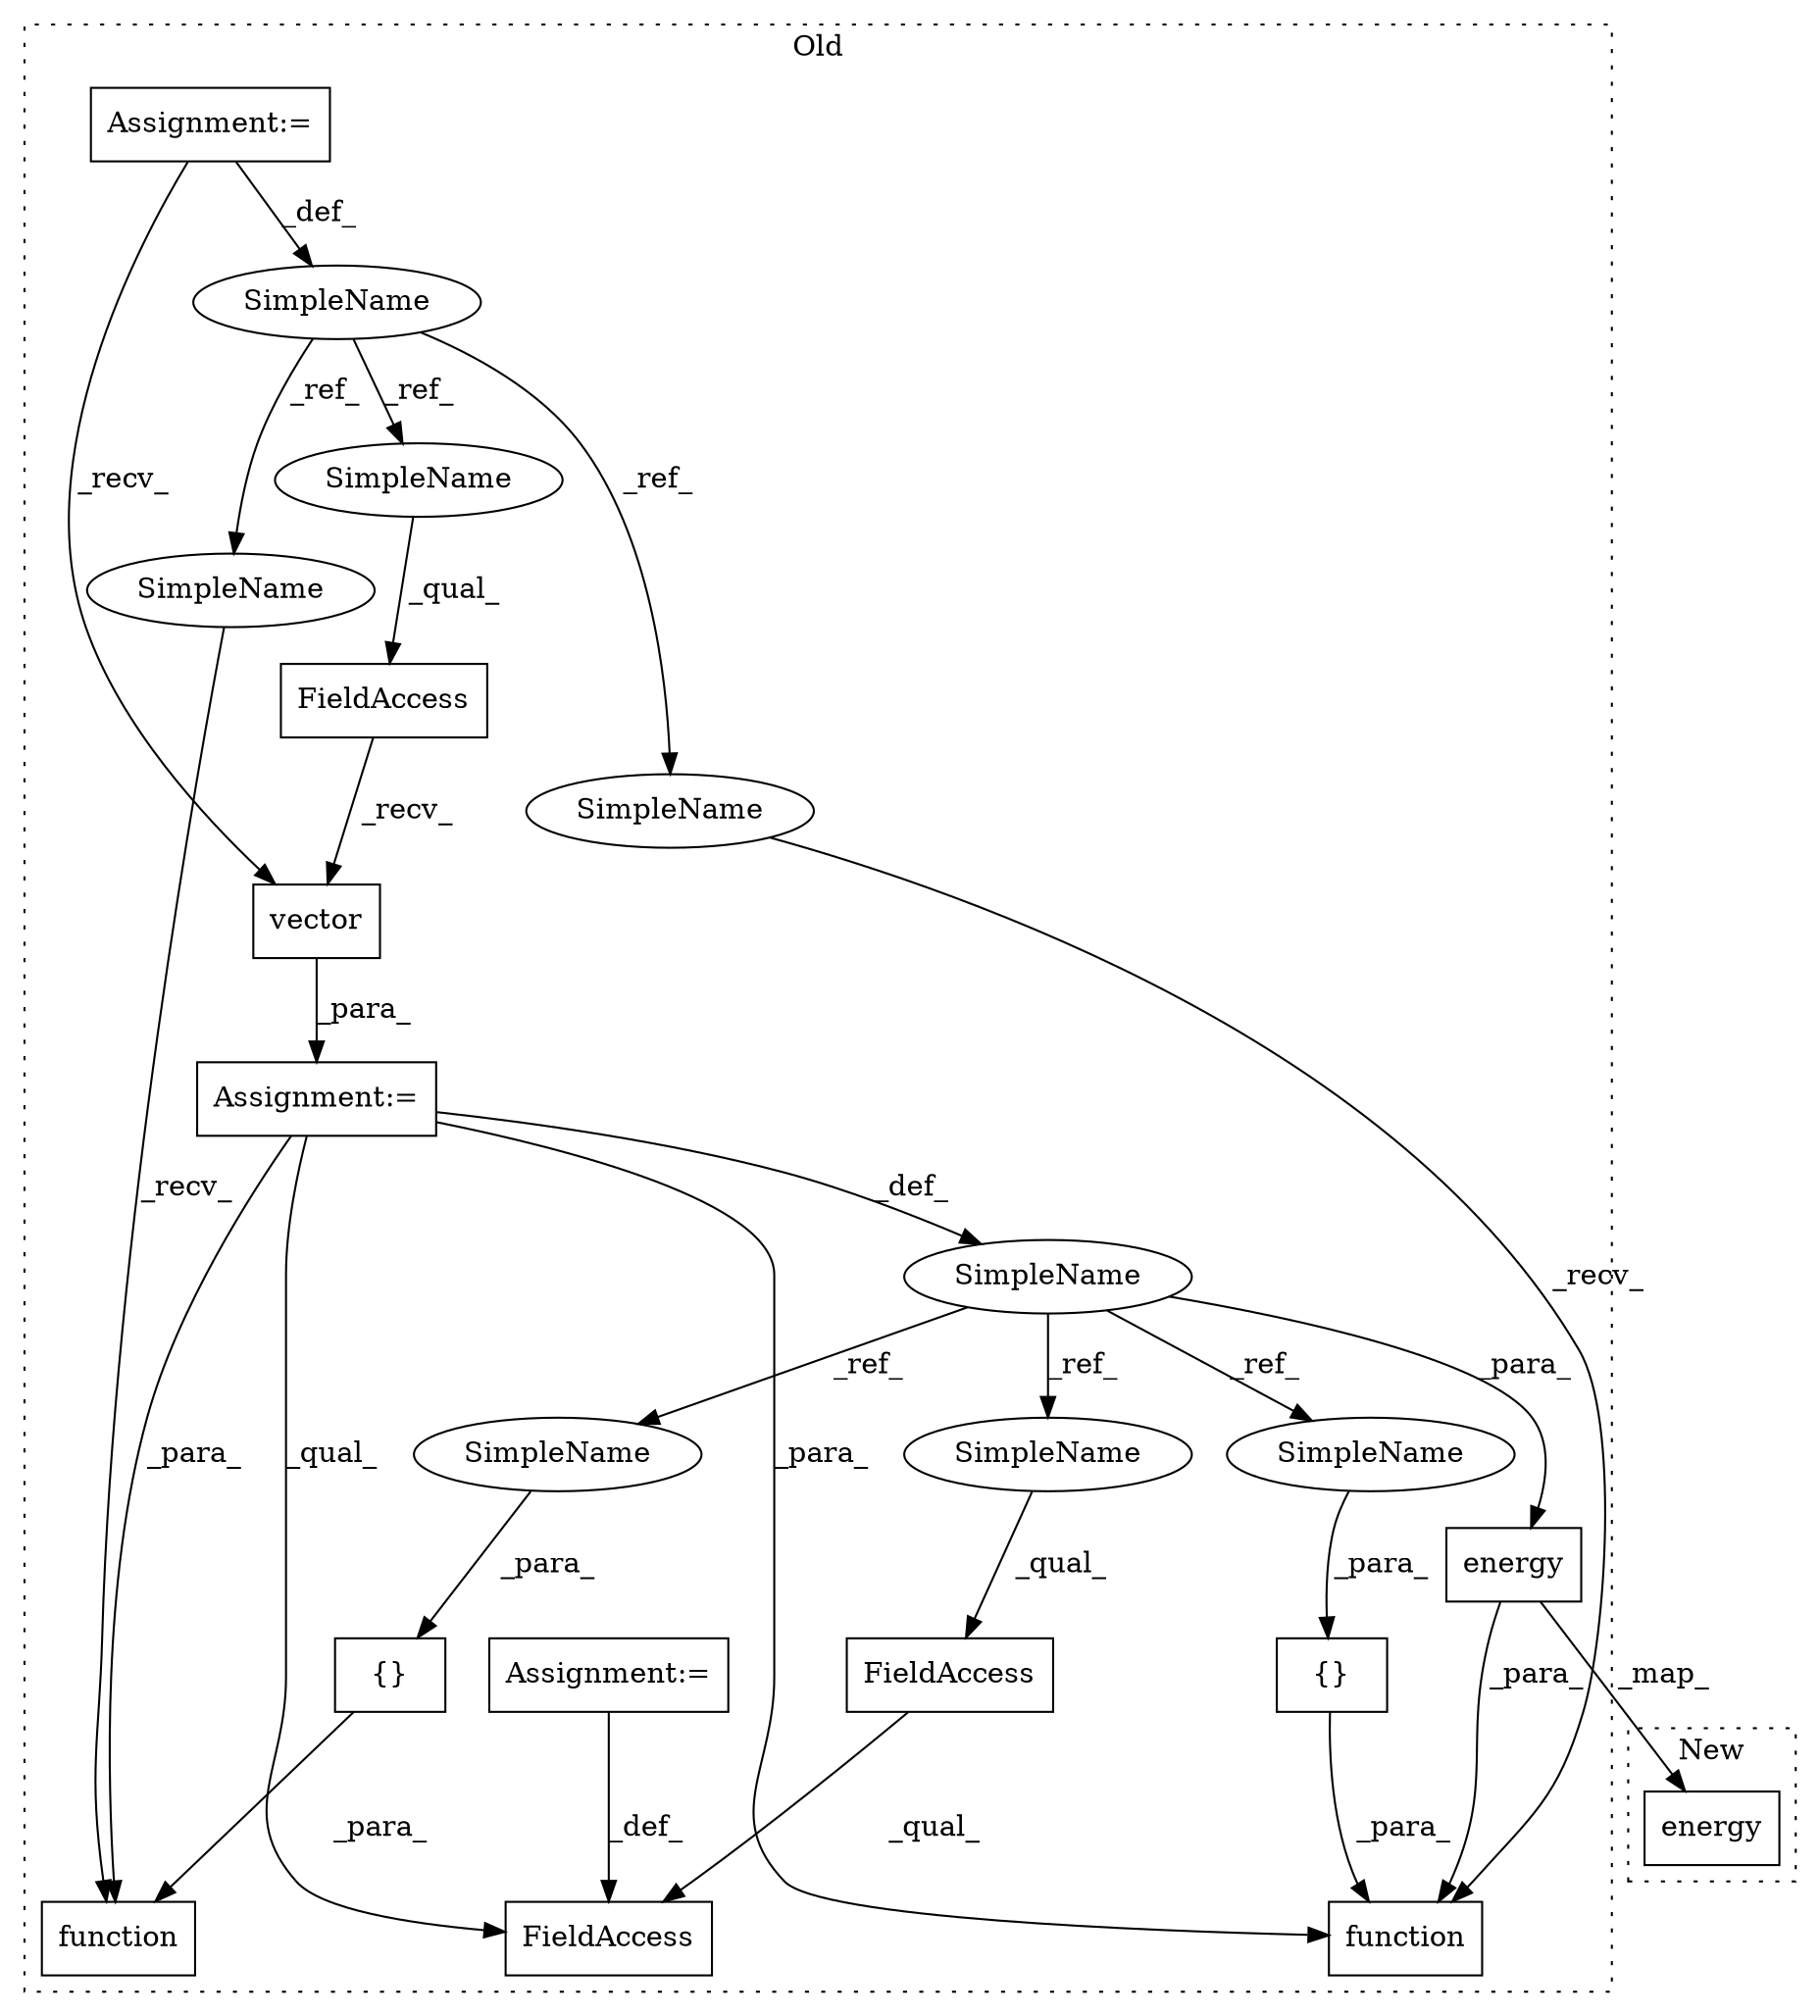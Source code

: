 digraph G {
subgraph cluster0 {
1 [label="energy" a="32" s="1926,1934" l="7,1" shape="box"];
3 [label="SimpleName" a="42" s="1601" l="1" shape="ellipse"];
4 [label="FieldAccess" a="22" s="1631" l="5" shape="box"];
5 [label="{}" a="4" s="1918,1920" l="1,1" shape="box"];
6 [label="FieldAccess" a="22" s="1631" l="16" shape="box"];
7 [label="{}" a="4" s="1746,1748" l="1,1" shape="box"];
8 [label="function" a="32" s="1900,1935" l="9,1" shape="box"];
9 [label="SimpleName" a="42" s="1489" l="6" shape="ellipse"];
10 [label="FieldAccess" a="22" s="1603" l="13" shape="box"];
11 [label="function" a="32" s="1728,1763" l="9,1" shape="box"];
12 [label="vector" a="32" s="1617" l="8" shape="box"];
13 [label="Assignment:=" a="7" s="1489" l="6" shape="box"];
14 [label="Assignment:=" a="7" s="1647" l="1" shape="box"];
15 [label="Assignment:=" a="7" s="1602" l="1" shape="box"];
16 [label="SimpleName" a="42" s="1919" l="1" shape="ellipse"];
17 [label="SimpleName" a="42" s="1631" l="1" shape="ellipse"];
18 [label="SimpleName" a="42" s="1747" l="1" shape="ellipse"];
19 [label="SimpleName" a="42" s="1603" l="6" shape="ellipse"];
20 [label="SimpleName" a="42" s="1893" l="6" shape="ellipse"];
21 [label="SimpleName" a="42" s="1721" l="6" shape="ellipse"];
label = "Old";
style="dotted";
}
subgraph cluster1 {
2 [label="energy" a="32" s="2032,2040" l="7,1" shape="box"];
label = "New";
style="dotted";
}
1 -> 2 [label="_map_"];
1 -> 8 [label="_para_"];
3 -> 16 [label="_ref_"];
3 -> 1 [label="_para_"];
3 -> 17 [label="_ref_"];
3 -> 18 [label="_ref_"];
4 -> 6 [label="_qual_"];
5 -> 8 [label="_para_"];
7 -> 11 [label="_para_"];
9 -> 19 [label="_ref_"];
9 -> 21 [label="_ref_"];
9 -> 20 [label="_ref_"];
10 -> 12 [label="_recv_"];
12 -> 15 [label="_para_"];
13 -> 12 [label="_recv_"];
13 -> 9 [label="_def_"];
14 -> 6 [label="_def_"];
15 -> 8 [label="_para_"];
15 -> 11 [label="_para_"];
15 -> 3 [label="_def_"];
15 -> 6 [label="_qual_"];
16 -> 5 [label="_para_"];
17 -> 4 [label="_qual_"];
18 -> 7 [label="_para_"];
19 -> 10 [label="_qual_"];
20 -> 8 [label="_recv_"];
21 -> 11 [label="_recv_"];
}